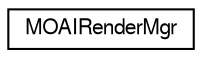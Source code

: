 digraph G
{
  edge [fontname="FreeSans",fontsize="10",labelfontname="FreeSans",labelfontsize="10"];
  node [fontname="FreeSans",fontsize="10",shape=record];
  rankdir=LR;
  Node1 [label="MOAIRenderMgr",height=0.2,width=0.4,color="black", fillcolor="white", style="filled",URL="$class_m_o_a_i_render_mgr.html",tooltip="MOAIRenderMgr is responsible for drawing a list of MOAIRenderable objects. MOAIRenderable is the base..."];
}

